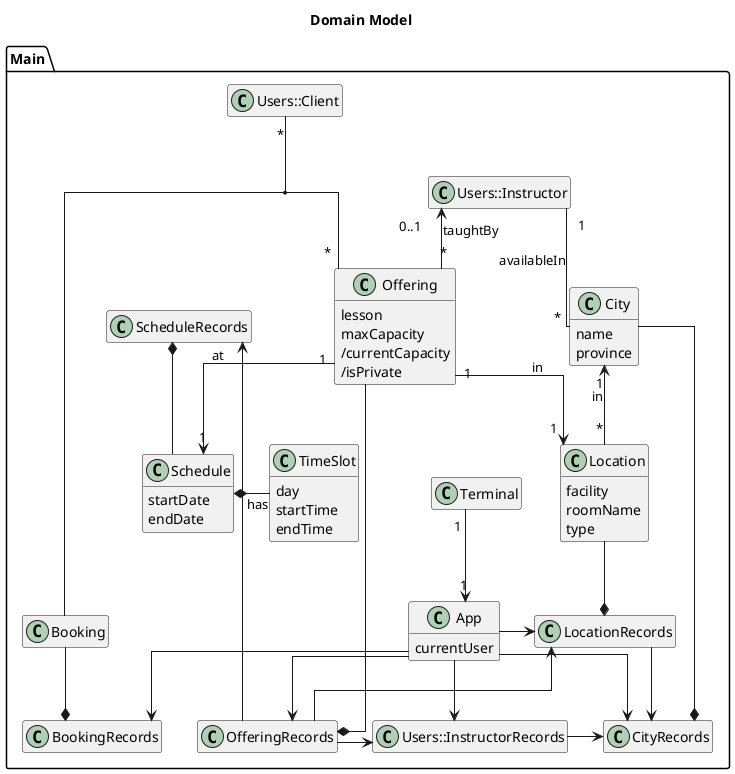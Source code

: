 @startuml Domain Model
title Domain Model

hide empty members
skinparam linetype ortho

package Main {
    class Terminal {}
    class App {
        currentUser
    }

    class InstructorRecords as "Users::InstructorRecords"  {}
    class Client as "Users::Client" {}
    class Instructor as "Users::Instructor" {}

    class CityRecords {}
    class City {
        name
        province
    }
    class LocationRecords {}
    class Location {
        facility
        roomName
        type
    }

    class ScheduleRecords {}
    class Schedule {
        startDate
        endDate
    }
    class TimeSlot {
        day
        startTime
        endTime
    }

    class OfferingRecords {}
    class Offering {
        lesson
        maxCapacity
        /currentCapacity
        /isPrivate
    }

    class BookingRecords {}
    class Booking {}

    App "1" <-up- "1" Terminal
    App --> OfferingRecords
    App --> BookingRecords
    App -> InstructorRecords
    App -> CityRecords
    App -> LocationRecords

    InstructorRecords -> CityRecords

    City -* CityRecords

    Location "*" -up-> "1" City: in

    LocationRecords --> CityRecords
    LocationRecords *-up- Location
    LocationRecords <-- OfferingRecords

    Schedule *- TimeSlot: has

    ScheduleRecords *-- Schedule
    ScheduleRecords <-- OfferingRecords

    Offering --* OfferingRecords
    Offering "1" --> "1" Schedule: at
    Offering "1" --> "1" Location: in

    OfferingRecords -> InstructorRecords

    Instructor "1" -- "*" City: availableIn
    Instructor "0..1" <-- "*" Offering: taughtBy

    Client "*" -- "*" Offering

    (Client, Offering) -- Booking
    Booking --* BookingRecords
}
@enduml